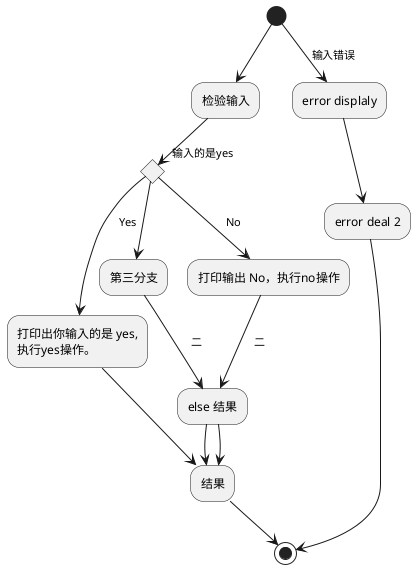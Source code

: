 @startuml

(*) --> "检验输入"
If "输入的是yes " then
--> [Yes] "打印出你输入的是 yes,
执行yes操作。"
--> "结果"

else
--> "第三分支"
--> [二] "else 结果"
--> "结果"


else

 --> [No] "打印输出 No，执行no操作"
 --> [二] "else 结果"
 --> "结果"

 -->(*)



 (*) --> [输入错误] "error displaly"
--> "error deal 2"
 -->(*)
@enduml